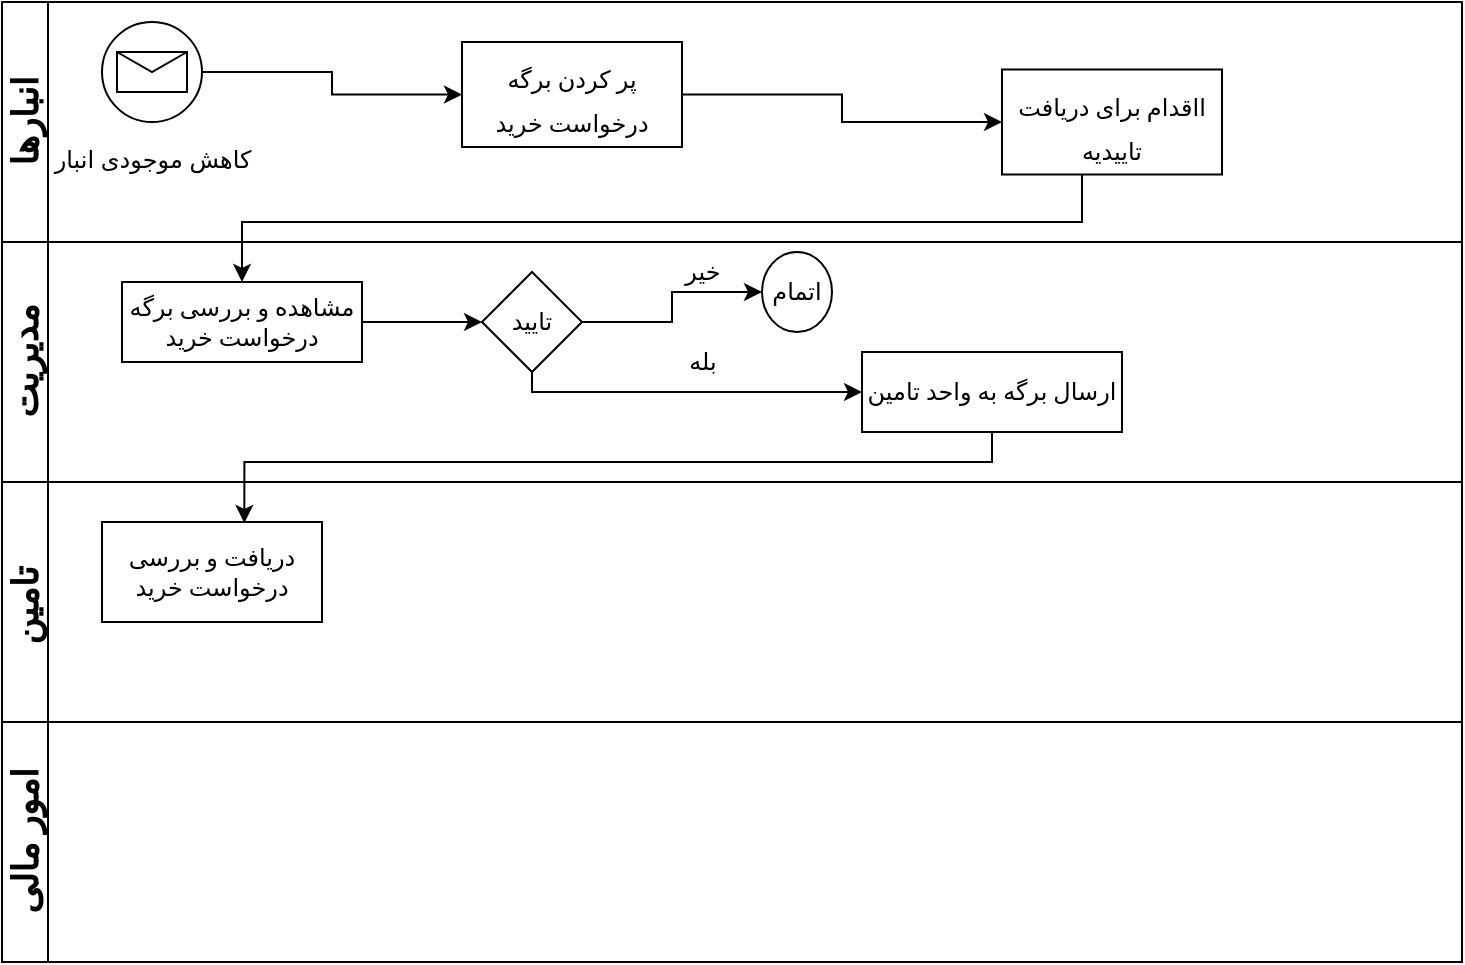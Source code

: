 <mxfile version="20.5.3" type="github">
  <diagram id="C5RBs43oDa-KdzZeNtuy" name="Page-1">
    <mxGraphModel dx="923" dy="402" grid="1" gridSize="10" guides="1" tooltips="1" connect="1" arrows="1" fold="1" page="1" pageScale="1" pageWidth="827" pageHeight="1169" math="0" shadow="0">
      <root>
        <mxCell id="WIyWlLk6GJQsqaUBKTNV-0" />
        <mxCell id="WIyWlLk6GJQsqaUBKTNV-1" parent="WIyWlLk6GJQsqaUBKTNV-0" />
        <mxCell id="3vGK_Hoz7SdBbXjUs2pl-3" value="&lt;font face=&quot;Tahoma&quot; style=&quot;font-size: 18px;&quot;&gt;انبارها&lt;/font&gt;" style="swimlane;horizontal=0;whiteSpace=wrap;html=1;" vertex="1" parent="WIyWlLk6GJQsqaUBKTNV-1">
          <mxGeometry x="20" y="30" width="730" height="120" as="geometry" />
        </mxCell>
        <mxCell id="3vGK_Hoz7SdBbXjUs2pl-10" value="" style="edgeStyle=orthogonalEdgeStyle;rounded=0;orthogonalLoop=1;jettySize=auto;html=1;fontFamily=Helvetica;fontSize=9;" edge="1" parent="3vGK_Hoz7SdBbXjUs2pl-3" source="3vGK_Hoz7SdBbXjUs2pl-8" target="3vGK_Hoz7SdBbXjUs2pl-9">
          <mxGeometry relative="1" as="geometry" />
        </mxCell>
        <mxCell id="3vGK_Hoz7SdBbXjUs2pl-8" value="&lt;font style=&quot;font-size: 12px;&quot; face=&quot;Helvetica&quot;&gt;کاهش موجودی انبار&lt;/font&gt;" style="points=[[0.145,0.145,0],[0.5,0,0],[0.855,0.145,0],[1,0.5,0],[0.855,0.855,0],[0.5,1,0],[0.145,0.855,0],[0,0.5,0]];shape=mxgraph.bpmn.event;html=1;verticalLabelPosition=bottom;labelBackgroundColor=#ffffff;verticalAlign=top;align=center;perimeter=ellipsePerimeter;outlineConnect=0;aspect=fixed;outline=standard;symbol=message;fontFamily=Tahoma;fontSize=18;" vertex="1" parent="3vGK_Hoz7SdBbXjUs2pl-3">
          <mxGeometry x="50" y="10" width="50" height="50" as="geometry" />
        </mxCell>
        <mxCell id="3vGK_Hoz7SdBbXjUs2pl-12" value="" style="edgeStyle=orthogonalEdgeStyle;rounded=0;orthogonalLoop=1;jettySize=auto;html=1;fontFamily=Helvetica;fontSize=12;" edge="1" parent="3vGK_Hoz7SdBbXjUs2pl-3" source="3vGK_Hoz7SdBbXjUs2pl-9" target="3vGK_Hoz7SdBbXjUs2pl-11">
          <mxGeometry relative="1" as="geometry" />
        </mxCell>
        <mxCell id="3vGK_Hoz7SdBbXjUs2pl-9" value="&lt;font style=&quot;font-size: 12px;&quot;&gt;پر کردن برگه درخواست خرید&lt;/font&gt;" style="whiteSpace=wrap;html=1;fontSize=18;fontFamily=Tahoma;verticalAlign=top;labelBackgroundColor=#ffffff;" vertex="1" parent="3vGK_Hoz7SdBbXjUs2pl-3">
          <mxGeometry x="230" y="20" width="110" height="52.5" as="geometry" />
        </mxCell>
        <mxCell id="3vGK_Hoz7SdBbXjUs2pl-11" value="&lt;font style=&quot;font-size: 12px;&quot;&gt;ااقدام برای دریافت تاییدیه&lt;/font&gt;" style="whiteSpace=wrap;html=1;fontSize=18;fontFamily=Tahoma;verticalAlign=top;labelBackgroundColor=#ffffff;" vertex="1" parent="3vGK_Hoz7SdBbXjUs2pl-3">
          <mxGeometry x="500" y="33.75" width="110" height="52.5" as="geometry" />
        </mxCell>
        <mxCell id="3vGK_Hoz7SdBbXjUs2pl-5" value="&lt;font face=&quot;Tahoma&quot; style=&quot;font-size: 18px;&quot;&gt;مدیریت&lt;/font&gt;" style="swimlane;horizontal=0;whiteSpace=wrap;html=1;" vertex="1" parent="WIyWlLk6GJQsqaUBKTNV-1">
          <mxGeometry x="20" y="150" width="730" height="120" as="geometry" />
        </mxCell>
        <mxCell id="3vGK_Hoz7SdBbXjUs2pl-17" value="" style="edgeStyle=orthogonalEdgeStyle;rounded=0;orthogonalLoop=1;jettySize=auto;html=1;fontFamily=Tahoma;fontSize=12;" edge="1" parent="3vGK_Hoz7SdBbXjUs2pl-5" source="3vGK_Hoz7SdBbXjUs2pl-14" target="3vGK_Hoz7SdBbXjUs2pl-16">
          <mxGeometry relative="1" as="geometry" />
        </mxCell>
        <mxCell id="3vGK_Hoz7SdBbXjUs2pl-14" value="&lt;font face=&quot;Tahoma&quot;&gt;مشاهده و بررسی برگه درخواست خرید&lt;/font&gt;" style="rounded=0;whiteSpace=wrap;html=1;fontFamily=Helvetica;fontSize=12;" vertex="1" parent="3vGK_Hoz7SdBbXjUs2pl-5">
          <mxGeometry x="60" y="20" width="120" height="40" as="geometry" />
        </mxCell>
        <mxCell id="3vGK_Hoz7SdBbXjUs2pl-19" value="" style="edgeStyle=orthogonalEdgeStyle;rounded=0;orthogonalLoop=1;jettySize=auto;html=1;fontFamily=Tahoma;fontSize=12;" edge="1" parent="3vGK_Hoz7SdBbXjUs2pl-5" source="3vGK_Hoz7SdBbXjUs2pl-16" target="3vGK_Hoz7SdBbXjUs2pl-18">
          <mxGeometry relative="1" as="geometry" />
        </mxCell>
        <mxCell id="3vGK_Hoz7SdBbXjUs2pl-16" value="تایید" style="rhombus;whiteSpace=wrap;html=1;fontFamily=Tahoma;fontSize=12;" vertex="1" parent="3vGK_Hoz7SdBbXjUs2pl-5">
          <mxGeometry x="240" y="15" width="50" height="50" as="geometry" />
        </mxCell>
        <mxCell id="3vGK_Hoz7SdBbXjUs2pl-18" value="اتمام" style="ellipse;whiteSpace=wrap;html=1;fontFamily=Tahoma;" vertex="1" parent="3vGK_Hoz7SdBbXjUs2pl-5">
          <mxGeometry x="380" y="5" width="35" height="40" as="geometry" />
        </mxCell>
        <mxCell id="3vGK_Hoz7SdBbXjUs2pl-20" value="خیر" style="text;html=1;align=center;verticalAlign=middle;resizable=0;points=[];autosize=1;strokeColor=none;fillColor=none;fontSize=12;fontFamily=Tahoma;" vertex="1" parent="3vGK_Hoz7SdBbXjUs2pl-5">
          <mxGeometry x="330" width="40" height="30" as="geometry" />
        </mxCell>
        <mxCell id="3vGK_Hoz7SdBbXjUs2pl-23" value="بله" style="text;html=1;align=center;verticalAlign=middle;resizable=0;points=[];autosize=1;strokeColor=none;fillColor=none;fontSize=12;fontFamily=Tahoma;" vertex="1" parent="3vGK_Hoz7SdBbXjUs2pl-5">
          <mxGeometry x="330" y="45" width="40" height="30" as="geometry" />
        </mxCell>
        <mxCell id="3vGK_Hoz7SdBbXjUs2pl-21" value="ارسال برگه به واحد تامین" style="whiteSpace=wrap;html=1;fontFamily=Tahoma;" vertex="1" parent="3vGK_Hoz7SdBbXjUs2pl-5">
          <mxGeometry x="430" y="55" width="130" height="40" as="geometry" />
        </mxCell>
        <mxCell id="3vGK_Hoz7SdBbXjUs2pl-22" value="" style="edgeStyle=orthogonalEdgeStyle;rounded=0;orthogonalLoop=1;jettySize=auto;html=1;fontFamily=Tahoma;fontSize=12;" edge="1" parent="3vGK_Hoz7SdBbXjUs2pl-5" source="3vGK_Hoz7SdBbXjUs2pl-16" target="3vGK_Hoz7SdBbXjUs2pl-21">
          <mxGeometry relative="1" as="geometry">
            <Array as="points">
              <mxPoint x="265" y="75" />
            </Array>
          </mxGeometry>
        </mxCell>
        <mxCell id="3vGK_Hoz7SdBbXjUs2pl-6" value="&lt;font face=&quot;Tahoma&quot; style=&quot;font-size: 18px;&quot;&gt;تامین&amp;nbsp;&lt;/font&gt;" style="swimlane;horizontal=0;whiteSpace=wrap;html=1;" vertex="1" parent="WIyWlLk6GJQsqaUBKTNV-1">
          <mxGeometry x="20" y="270" width="730" height="120" as="geometry" />
        </mxCell>
        <mxCell id="3vGK_Hoz7SdBbXjUs2pl-24" value="دریافت و بررسی درخواست خرید" style="rounded=0;whiteSpace=wrap;html=1;fontFamily=Tahoma;fontSize=12;" vertex="1" parent="3vGK_Hoz7SdBbXjUs2pl-6">
          <mxGeometry x="50" y="20" width="110" height="50" as="geometry" />
        </mxCell>
        <mxCell id="3vGK_Hoz7SdBbXjUs2pl-7" value="&lt;font face=&quot;Tahoma&quot; style=&quot;font-size: 18px;&quot;&gt;امور مالی&lt;/font&gt;" style="swimlane;horizontal=0;whiteSpace=wrap;html=1;" vertex="1" parent="WIyWlLk6GJQsqaUBKTNV-1">
          <mxGeometry x="20" y="390" width="730" height="120" as="geometry" />
        </mxCell>
        <mxCell id="3vGK_Hoz7SdBbXjUs2pl-15" style="edgeStyle=orthogonalEdgeStyle;rounded=0;orthogonalLoop=1;jettySize=auto;html=1;fontFamily=Tahoma;fontSize=12;" edge="1" parent="WIyWlLk6GJQsqaUBKTNV-1" source="3vGK_Hoz7SdBbXjUs2pl-11" target="3vGK_Hoz7SdBbXjUs2pl-14">
          <mxGeometry relative="1" as="geometry">
            <Array as="points">
              <mxPoint x="560" y="140" />
              <mxPoint x="140" y="140" />
            </Array>
          </mxGeometry>
        </mxCell>
        <mxCell id="3vGK_Hoz7SdBbXjUs2pl-25" style="edgeStyle=orthogonalEdgeStyle;rounded=0;orthogonalLoop=1;jettySize=auto;html=1;entryX=0.647;entryY=0.01;entryDx=0;entryDy=0;entryPerimeter=0;fontFamily=Tahoma;fontSize=12;" edge="1" parent="WIyWlLk6GJQsqaUBKTNV-1" source="3vGK_Hoz7SdBbXjUs2pl-21" target="3vGK_Hoz7SdBbXjUs2pl-24">
          <mxGeometry relative="1" as="geometry">
            <Array as="points">
              <mxPoint x="515" y="260" />
              <mxPoint x="141" y="260" />
            </Array>
          </mxGeometry>
        </mxCell>
      </root>
    </mxGraphModel>
  </diagram>
</mxfile>
